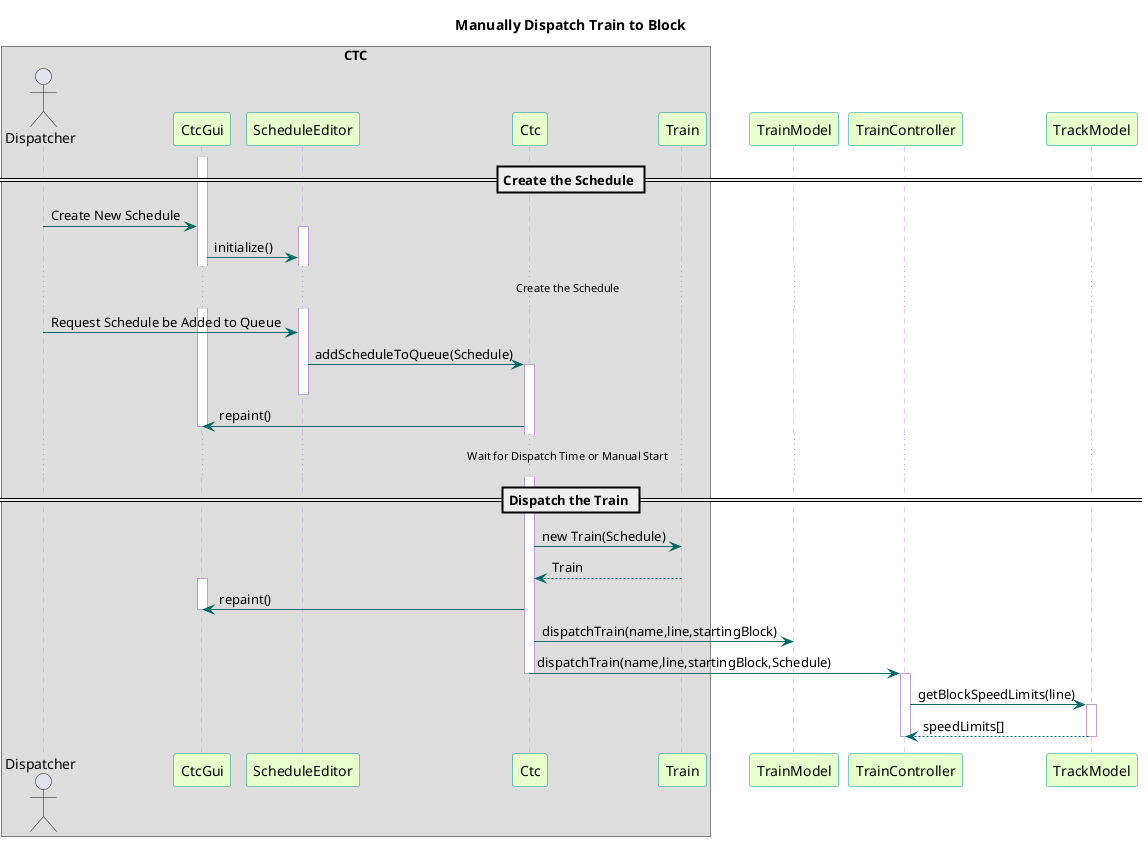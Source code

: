 @startuml

title Manually Dispatch Train to Block

skinparam sequence {
  BackgroundColor transparent
  ParticipantBackgroundColor #e6ffcc
  ParticipantBorderColor 	#049595
  PackageBorderCOlor  #049595
  ArrowColor #006666
  LifeLineBorderColor #c09cd9
}
box "CTC"
actor Dispatcher
participant CtcGui
participant ScheduleEditor
participant Ctc
participant Train
end box

participant TrainModel
participant TrainController
participant TrackModel

== Create the Schedule ==
activate CtcGui
Dispatcher -> CtcGui : Create New Schedule
activate ScheduleEditor
CtcGui -> ScheduleEditor : initialize()
...Create the Schedule...
Dispatcher -> ScheduleEditor : Request Schedule be Added to Queue
ScheduleEditor -> Ctc : addScheduleToQueue(Schedule)
activate Ctc
deactivate ScheduleEditor
Ctc -> CtcGui : repaint()
deactivate CtcGui
...Wait for Dispatch Time or Manual Start...
== Dispatch the Train ==
Ctc -> Train : new Train(Schedule)
Train --> Ctc : Train
activate CtcGui
Ctc -> CtcGui : repaint()
deactivate CtcGui

Ctc -> TrainModel : dispatchTrain(name,line,startingBlock)
Ctc -> TrainController : dispatchTrain(name,line,startingBlock,Schedule)
deactivate Ctc
activate TrainController
TrainController -> TrackModel : getBlockSpeedLimits(line)
activate TrackModel
TrackModel --> TrainController : speedLimits[]
deactivate TrackModel
deactivate TrainController

@enduml
